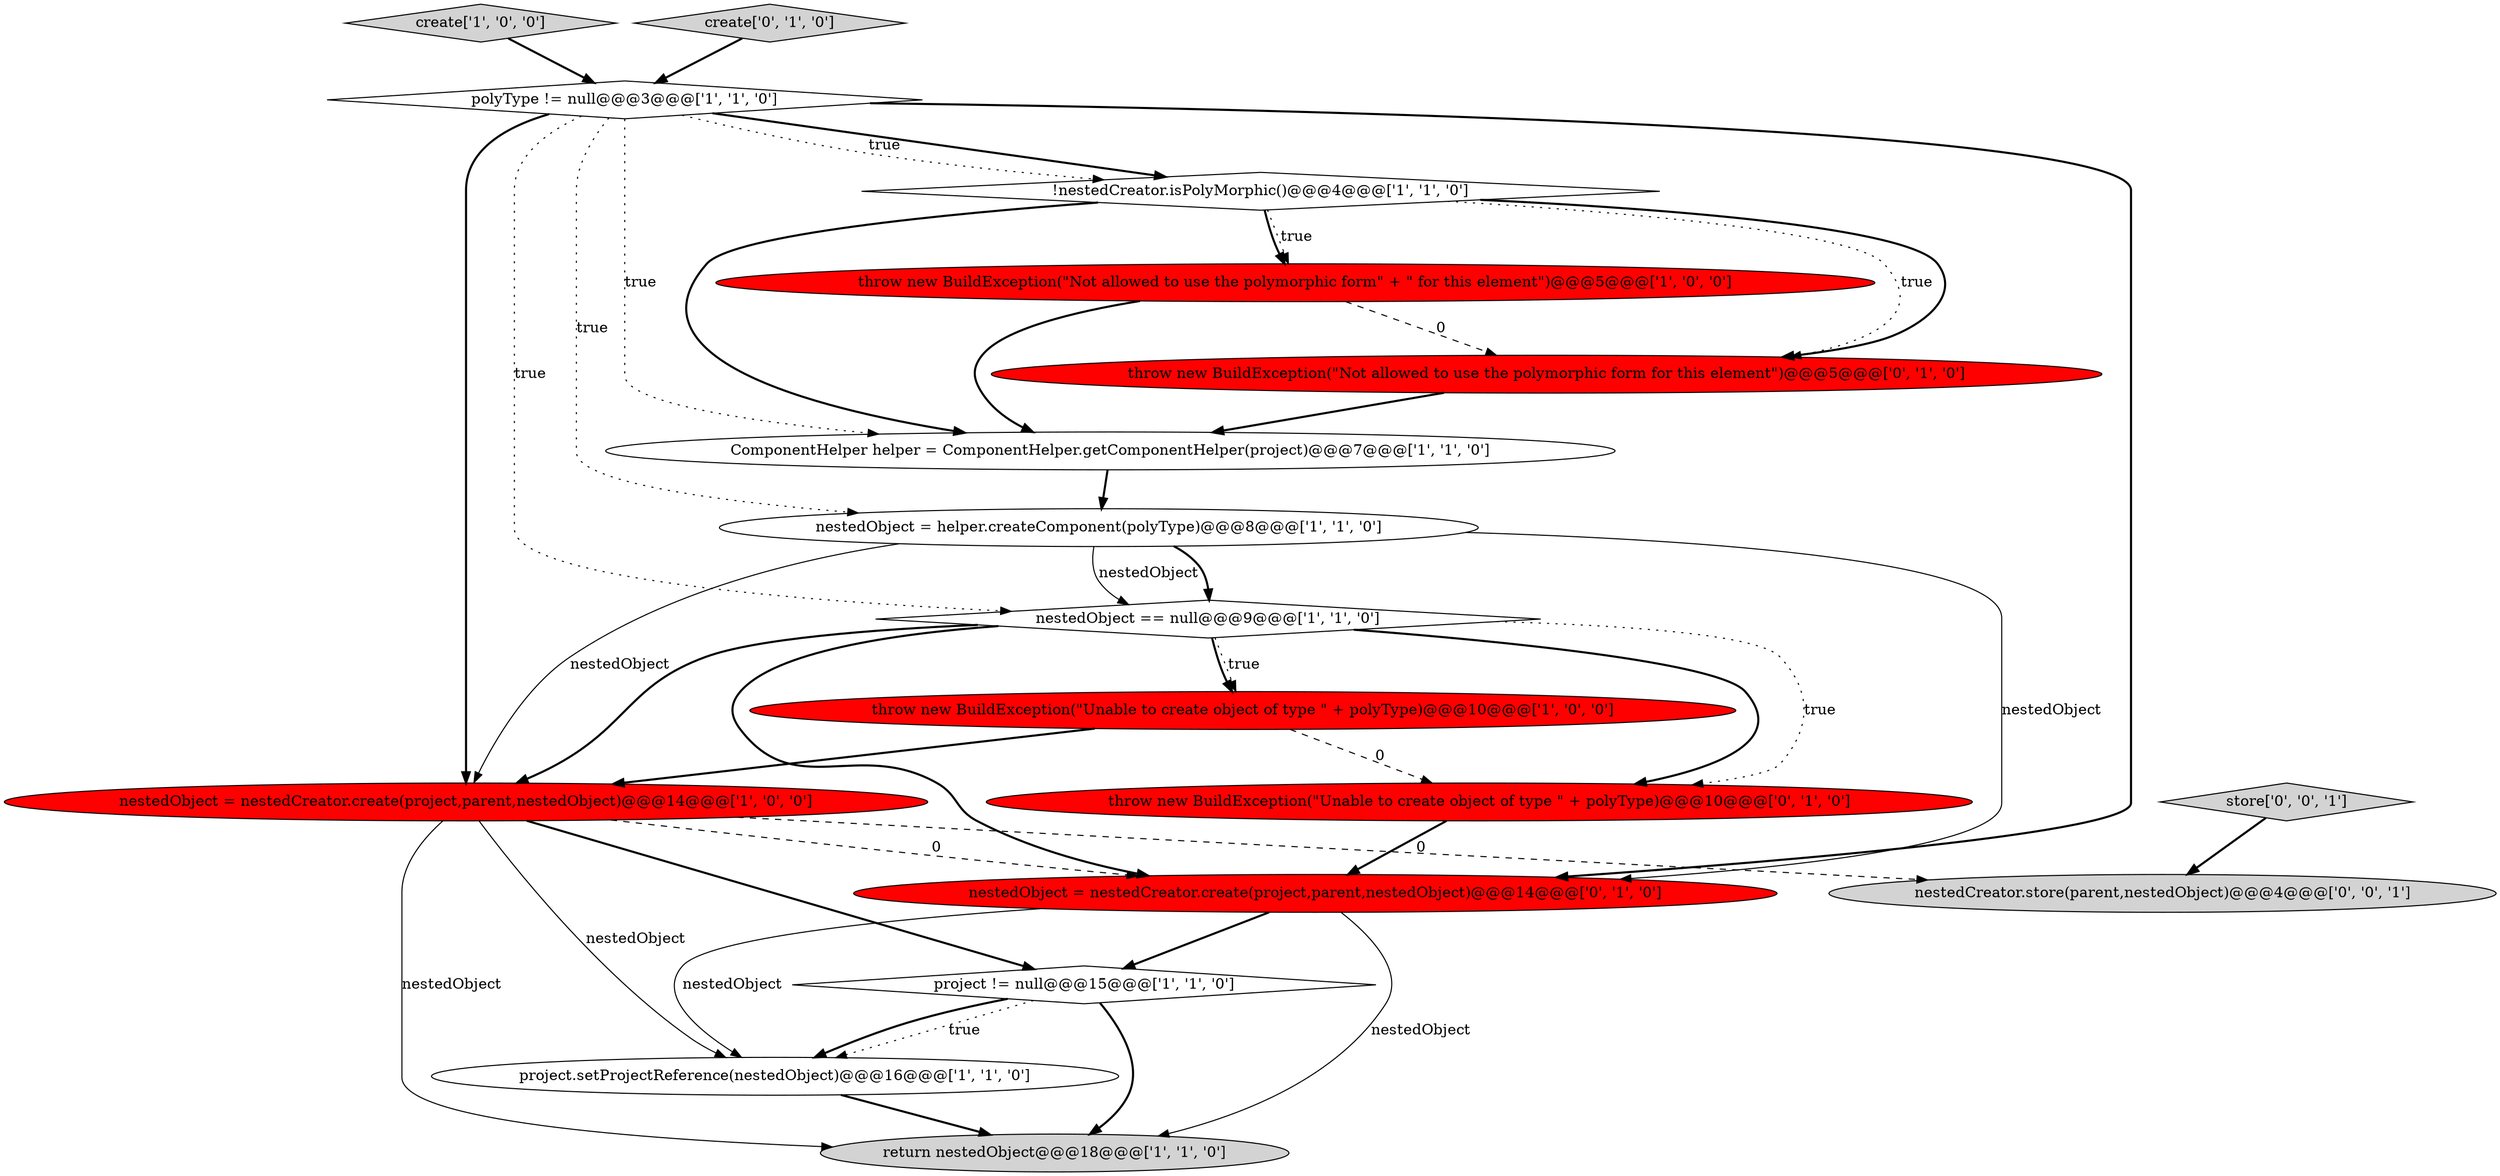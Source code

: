 digraph {
11 [style = filled, label = "throw new BuildException(\"Unable to create object of type \" + polyType)@@@10@@@['1', '0', '0']", fillcolor = red, shape = ellipse image = "AAA1AAABBB1BBB"];
16 [style = filled, label = "store['0', '0', '1']", fillcolor = lightgray, shape = diamond image = "AAA0AAABBB3BBB"];
0 [style = filled, label = "create['1', '0', '0']", fillcolor = lightgray, shape = diamond image = "AAA0AAABBB1BBB"];
1 [style = filled, label = "!nestedCreator.isPolyMorphic()@@@4@@@['1', '1', '0']", fillcolor = white, shape = diamond image = "AAA0AAABBB1BBB"];
4 [style = filled, label = "ComponentHelper helper = ComponentHelper.getComponentHelper(project)@@@7@@@['1', '1', '0']", fillcolor = white, shape = ellipse image = "AAA0AAABBB1BBB"];
12 [style = filled, label = "throw new BuildException(\"Not allowed to use the polymorphic form for this element\")@@@5@@@['0', '1', '0']", fillcolor = red, shape = ellipse image = "AAA1AAABBB2BBB"];
5 [style = filled, label = "nestedObject = nestedCreator.create(project,parent,nestedObject)@@@14@@@['1', '0', '0']", fillcolor = red, shape = ellipse image = "AAA1AAABBB1BBB"];
8 [style = filled, label = "nestedObject = helper.createComponent(polyType)@@@8@@@['1', '1', '0']", fillcolor = white, shape = ellipse image = "AAA0AAABBB1BBB"];
10 [style = filled, label = "throw new BuildException(\"Not allowed to use the polymorphic form\" + \" for this element\")@@@5@@@['1', '0', '0']", fillcolor = red, shape = ellipse image = "AAA1AAABBB1BBB"];
13 [style = filled, label = "create['0', '1', '0']", fillcolor = lightgray, shape = diamond image = "AAA0AAABBB2BBB"];
15 [style = filled, label = "nestedObject = nestedCreator.create(project,parent,nestedObject)@@@14@@@['0', '1', '0']", fillcolor = red, shape = ellipse image = "AAA1AAABBB2BBB"];
3 [style = filled, label = "project != null@@@15@@@['1', '1', '0']", fillcolor = white, shape = diamond image = "AAA0AAABBB1BBB"];
17 [style = filled, label = "nestedCreator.store(parent,nestedObject)@@@4@@@['0', '0', '1']", fillcolor = lightgray, shape = ellipse image = "AAA0AAABBB3BBB"];
2 [style = filled, label = "polyType != null@@@3@@@['1', '1', '0']", fillcolor = white, shape = diamond image = "AAA0AAABBB1BBB"];
9 [style = filled, label = "nestedObject == null@@@9@@@['1', '1', '0']", fillcolor = white, shape = diamond image = "AAA0AAABBB1BBB"];
7 [style = filled, label = "project.setProjectReference(nestedObject)@@@16@@@['1', '1', '0']", fillcolor = white, shape = ellipse image = "AAA0AAABBB1BBB"];
14 [style = filled, label = "throw new BuildException(\"Unable to create object of type \" + polyType)@@@10@@@['0', '1', '0']", fillcolor = red, shape = ellipse image = "AAA1AAABBB2BBB"];
6 [style = filled, label = "return nestedObject@@@18@@@['1', '1', '0']", fillcolor = lightgray, shape = ellipse image = "AAA0AAABBB1BBB"];
5->3 [style = bold, label=""];
1->4 [style = bold, label=""];
3->7 [style = dotted, label="true"];
1->10 [style = dotted, label="true"];
8->15 [style = solid, label="nestedObject"];
9->11 [style = bold, label=""];
15->7 [style = solid, label="nestedObject"];
15->6 [style = solid, label="nestedObject"];
2->1 [style = bold, label=""];
9->11 [style = dotted, label="true"];
0->2 [style = bold, label=""];
10->12 [style = dashed, label="0"];
3->6 [style = bold, label=""];
8->9 [style = solid, label="nestedObject"];
16->17 [style = bold, label=""];
15->3 [style = bold, label=""];
5->6 [style = solid, label="nestedObject"];
9->14 [style = dotted, label="true"];
8->5 [style = solid, label="nestedObject"];
11->5 [style = bold, label=""];
2->9 [style = dotted, label="true"];
5->17 [style = dashed, label="0"];
12->4 [style = bold, label=""];
3->7 [style = bold, label=""];
2->1 [style = dotted, label="true"];
9->15 [style = bold, label=""];
11->14 [style = dashed, label="0"];
1->12 [style = dotted, label="true"];
2->4 [style = dotted, label="true"];
7->6 [style = bold, label=""];
2->15 [style = bold, label=""];
8->9 [style = bold, label=""];
1->12 [style = bold, label=""];
10->4 [style = bold, label=""];
9->5 [style = bold, label=""];
9->14 [style = bold, label=""];
5->7 [style = solid, label="nestedObject"];
4->8 [style = bold, label=""];
14->15 [style = bold, label=""];
5->15 [style = dashed, label="0"];
1->10 [style = bold, label=""];
2->8 [style = dotted, label="true"];
2->5 [style = bold, label=""];
13->2 [style = bold, label=""];
}
